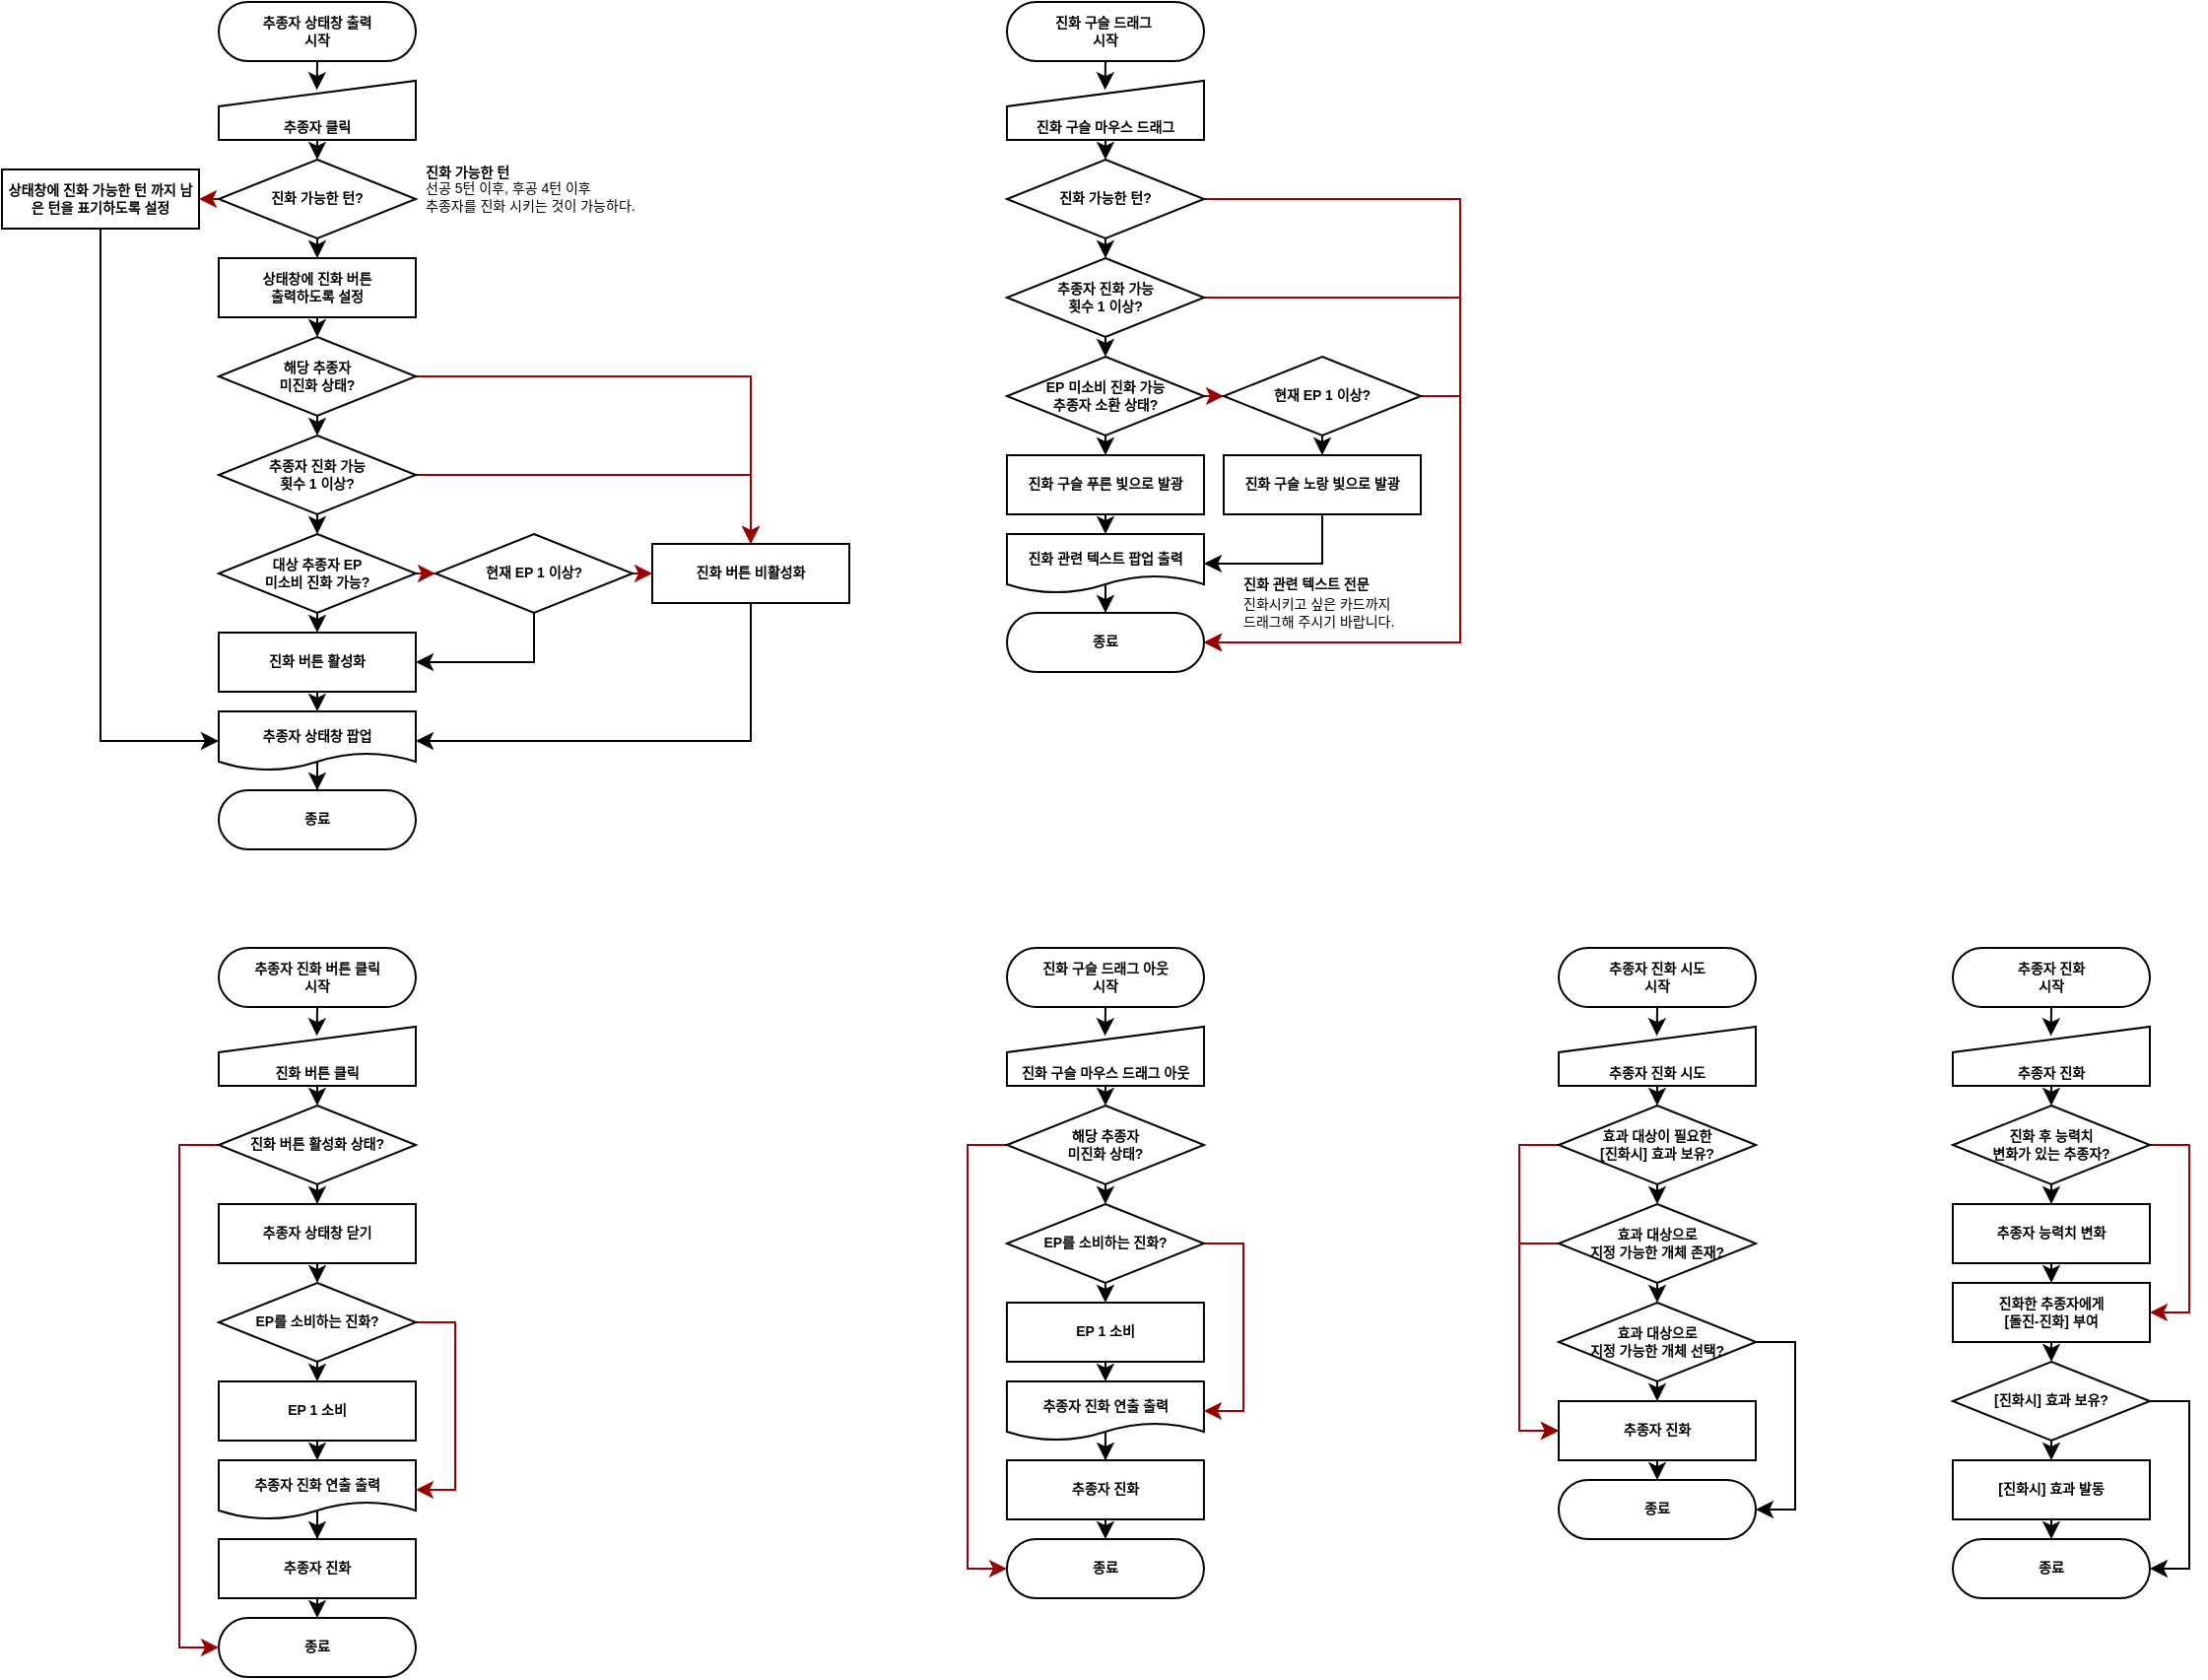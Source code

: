<mxfile version="26.0.14">
  <diagram name="페이지-1" id="6uYW-KI6z_F9Z6ZDivfH">
    <mxGraphModel dx="819" dy="441" grid="1" gridSize="10" guides="1" tooltips="1" connect="1" arrows="1" fold="1" page="1" pageScale="1" pageWidth="827" pageHeight="1169" math="0" shadow="0">
      <root>
        <mxCell id="0" />
        <mxCell id="1" parent="0" />
        <mxCell id="tNnUEEQOet3Gh9QmCJPA-17" style="edgeStyle=orthogonalEdgeStyle;rounded=0;orthogonalLoop=1;jettySize=auto;html=1;exitX=0.5;exitY=1;exitDx=0;exitDy=0;entryX=0.498;entryY=0.154;entryDx=0;entryDy=0;entryPerimeter=0;fontStyle=1" parent="1" source="tNnUEEQOet3Gh9QmCJPA-1" target="tNnUEEQOet3Gh9QmCJPA-2" edge="1">
          <mxGeometry relative="1" as="geometry" />
        </mxCell>
        <mxCell id="tNnUEEQOet3Gh9QmCJPA-1" value="추종자 상태창 출력&lt;div&gt;시작&lt;/div&gt;" style="rounded=1;whiteSpace=wrap;html=1;arcSize=50;fontSize=7;fontStyle=1" parent="1" vertex="1">
          <mxGeometry x="120" y="40" width="100" height="30" as="geometry" />
        </mxCell>
        <mxCell id="tNnUEEQOet3Gh9QmCJPA-16" style="edgeStyle=orthogonalEdgeStyle;rounded=0;orthogonalLoop=1;jettySize=auto;html=1;exitX=0.5;exitY=1;exitDx=0;exitDy=0;entryX=0.5;entryY=0;entryDx=0;entryDy=0;fontStyle=1" parent="1" source="tNnUEEQOet3Gh9QmCJPA-2" target="tNnUEEQOet3Gh9QmCJPA-3" edge="1">
          <mxGeometry relative="1" as="geometry" />
        </mxCell>
        <mxCell id="tNnUEEQOet3Gh9QmCJPA-2" value="&lt;span style=&quot;&quot;&gt;추종자 클릭&lt;/span&gt;" style="shape=manualInput;whiteSpace=wrap;html=1;size=13;verticalAlign=bottom;fontSize=7;fontStyle=1" parent="1" vertex="1">
          <mxGeometry x="120" y="80" width="100" height="30" as="geometry" />
        </mxCell>
        <mxCell id="tNnUEEQOet3Gh9QmCJPA-4" value="&lt;div&gt;&lt;font&gt;진화 가능한 턴&lt;/font&gt;&lt;/div&gt;&lt;font style=&quot;font-weight: normal;&quot;&gt;선공 5턴 이후,&amp;nbsp;&lt;span style=&quot;background-color: transparent;&quot;&gt;후공 4턴 이후&lt;/span&gt;&lt;/font&gt;&lt;div&gt;&lt;span style=&quot;background-color: transparent; color: light-dark(rgb(0, 0, 0), rgb(255, 255, 255)); font-weight: normal;&quot;&gt;추종자를 진화 시키는 것이 가능하다.&lt;/span&gt;&lt;/div&gt;" style="text;html=1;align=left;verticalAlign=middle;resizable=0;points=[];autosize=1;strokeColor=none;fillColor=none;spacing=0;fontStyle=1;fontColor=default;fontSize=7;" parent="1" vertex="1">
          <mxGeometry x="225" y="120" width="130" height="30" as="geometry" />
        </mxCell>
        <mxCell id="tNnUEEQOet3Gh9QmCJPA-15" style="edgeStyle=orthogonalEdgeStyle;rounded=0;orthogonalLoop=1;jettySize=auto;html=1;exitX=0.5;exitY=1;exitDx=0;exitDy=0;entryX=0.5;entryY=0;entryDx=0;entryDy=0;fontStyle=1" parent="1" source="tNnUEEQOet3Gh9QmCJPA-3" target="tNnUEEQOet3Gh9QmCJPA-19" edge="1">
          <mxGeometry relative="1" as="geometry" />
        </mxCell>
        <mxCell id="tNnUEEQOet3Gh9QmCJPA-22" style="edgeStyle=orthogonalEdgeStyle;rounded=0;orthogonalLoop=1;jettySize=auto;html=1;exitX=0;exitY=0.5;exitDx=0;exitDy=0;entryX=1;entryY=0.5;entryDx=0;entryDy=0;strokeColor=#990000;fontStyle=1" parent="1" source="tNnUEEQOet3Gh9QmCJPA-3" target="tNnUEEQOet3Gh9QmCJPA-21" edge="1">
          <mxGeometry relative="1" as="geometry" />
        </mxCell>
        <mxCell id="tNnUEEQOet3Gh9QmCJPA-3" value="&lt;span&gt;&lt;span&gt;진화 가능한 턴?&lt;/span&gt;&lt;/span&gt;" style="rhombus;whiteSpace=wrap;html=1;fontSize=7;fontStyle=1" parent="1" vertex="1">
          <mxGeometry x="120" y="120" width="100" height="40" as="geometry" />
        </mxCell>
        <mxCell id="tNnUEEQOet3Gh9QmCJPA-12" style="edgeStyle=orthogonalEdgeStyle;rounded=0;orthogonalLoop=1;jettySize=auto;html=1;exitX=0.5;exitY=1;exitDx=0;exitDy=0;entryX=0.5;entryY=0;entryDx=0;entryDy=0;fontStyle=1" parent="1" source="tNnUEEQOet3Gh9QmCJPA-5" target="tNnUEEQOet3Gh9QmCJPA-9" edge="1">
          <mxGeometry relative="1" as="geometry" />
        </mxCell>
        <mxCell id="tNnUEEQOet3Gh9QmCJPA-5" value="진화 버튼 활성화" style="rounded=1;whiteSpace=wrap;html=1;arcSize=0;fontSize=7;fontStyle=1" parent="1" vertex="1">
          <mxGeometry x="120" y="360" width="100" height="30" as="geometry" />
        </mxCell>
        <mxCell id="tNnUEEQOet3Gh9QmCJPA-72" style="edgeStyle=orthogonalEdgeStyle;rounded=0;orthogonalLoop=1;jettySize=auto;html=1;exitX=0.5;exitY=1;exitDx=0;exitDy=0;entryX=0.5;entryY=0;entryDx=0;entryDy=0;" parent="1" source="tNnUEEQOet3Gh9QmCJPA-7" target="tNnUEEQOet3Gh9QmCJPA-71" edge="1">
          <mxGeometry relative="1" as="geometry" />
        </mxCell>
        <mxCell id="tNnUEEQOet3Gh9QmCJPA-77" style="edgeStyle=orthogonalEdgeStyle;rounded=0;orthogonalLoop=1;jettySize=auto;html=1;exitX=1;exitY=0.5;exitDx=0;exitDy=0;entryX=0.5;entryY=0;entryDx=0;entryDy=0;strokeColor=#990000;" parent="1" source="tNnUEEQOet3Gh9QmCJPA-7" target="tNnUEEQOet3Gh9QmCJPA-8" edge="1">
          <mxGeometry relative="1" as="geometry" />
        </mxCell>
        <mxCell id="tNnUEEQOet3Gh9QmCJPA-7" value="&lt;span&gt;&lt;span&gt;추종자 진화 가능&lt;/span&gt;&lt;/span&gt;&lt;div&gt;&lt;span&gt;&lt;span&gt;횟수 1 이상?&lt;/span&gt;&lt;/span&gt;&lt;/div&gt;" style="rhombus;whiteSpace=wrap;html=1;fontSize=7;fontStyle=1" parent="1" vertex="1">
          <mxGeometry x="120" y="260" width="100" height="40" as="geometry" />
        </mxCell>
        <mxCell id="tNnUEEQOet3Gh9QmCJPA-79" style="edgeStyle=orthogonalEdgeStyle;rounded=0;orthogonalLoop=1;jettySize=auto;html=1;exitX=0.5;exitY=1;exitDx=0;exitDy=0;entryX=1;entryY=0.5;entryDx=0;entryDy=0;" parent="1" source="tNnUEEQOet3Gh9QmCJPA-8" target="tNnUEEQOet3Gh9QmCJPA-9" edge="1">
          <mxGeometry relative="1" as="geometry" />
        </mxCell>
        <mxCell id="tNnUEEQOet3Gh9QmCJPA-8" value="진화 버튼 비활성화" style="rounded=1;whiteSpace=wrap;html=1;arcSize=0;fontSize=7;fontStyle=1" parent="1" vertex="1">
          <mxGeometry x="340" y="315" width="100" height="30" as="geometry" />
        </mxCell>
        <mxCell id="tNnUEEQOet3Gh9QmCJPA-18" style="edgeStyle=orthogonalEdgeStyle;rounded=0;orthogonalLoop=1;jettySize=auto;html=1;fontStyle=1" parent="1" source="tNnUEEQOet3Gh9QmCJPA-9" target="tNnUEEQOet3Gh9QmCJPA-10" edge="1">
          <mxGeometry relative="1" as="geometry" />
        </mxCell>
        <mxCell id="tNnUEEQOet3Gh9QmCJPA-9" value="&lt;span style=&quot;font-size: 7px;&quot;&gt;&lt;span&gt;추종자 상태창 팝업&lt;/span&gt;&lt;/span&gt;" style="shape=document;whiteSpace=wrap;html=1;boundedLbl=1;fontStyle=1" parent="1" vertex="1">
          <mxGeometry x="120" y="400" width="100" height="30" as="geometry" />
        </mxCell>
        <mxCell id="tNnUEEQOet3Gh9QmCJPA-10" value="종료" style="rounded=1;whiteSpace=wrap;html=1;arcSize=50;fontSize=7;fontStyle=1" parent="1" vertex="1">
          <mxGeometry x="120" y="440" width="100" height="30" as="geometry" />
        </mxCell>
        <mxCell id="tNnUEEQOet3Gh9QmCJPA-114" style="edgeStyle=orthogonalEdgeStyle;rounded=0;orthogonalLoop=1;jettySize=auto;html=1;exitX=0.5;exitY=1;exitDx=0;exitDy=0;entryX=0.5;entryY=0;entryDx=0;entryDy=0;" parent="1" source="tNnUEEQOet3Gh9QmCJPA-19" target="tNnUEEQOet3Gh9QmCJPA-113" edge="1">
          <mxGeometry relative="1" as="geometry" />
        </mxCell>
        <mxCell id="tNnUEEQOet3Gh9QmCJPA-19" value="상태창에 진화 버튼&lt;div&gt;출력하도록 설정&lt;/div&gt;" style="rounded=1;whiteSpace=wrap;html=1;arcSize=0;fontSize=7;fontStyle=1" parent="1" vertex="1">
          <mxGeometry x="120" y="170" width="100" height="30" as="geometry" />
        </mxCell>
        <mxCell id="tNnUEEQOet3Gh9QmCJPA-23" style="edgeStyle=orthogonalEdgeStyle;rounded=0;orthogonalLoop=1;jettySize=auto;html=1;exitX=0.5;exitY=1;exitDx=0;exitDy=0;entryX=0;entryY=0.5;entryDx=0;entryDy=0;fontStyle=1" parent="1" source="tNnUEEQOet3Gh9QmCJPA-21" target="tNnUEEQOet3Gh9QmCJPA-9" edge="1">
          <mxGeometry relative="1" as="geometry" />
        </mxCell>
        <mxCell id="tNnUEEQOet3Gh9QmCJPA-21" value="상태창에 진화 가능한 턴 까지 남은 턴을 표기하도록 설정" style="rounded=1;whiteSpace=wrap;html=1;arcSize=0;fontSize=7;fontStyle=1" parent="1" vertex="1">
          <mxGeometry x="10" y="125" width="100" height="30" as="geometry" />
        </mxCell>
        <mxCell id="tNnUEEQOet3Gh9QmCJPA-33" value="&lt;font style=&quot;font-size: 7px;&quot;&gt;진화 관련 텍스트 전문&lt;/font&gt;&lt;div&gt;&lt;font style=&quot;font-size: 7px; font-weight: normal;&quot;&gt;진화시키고 싶은 카드까지&lt;/font&gt;&lt;/div&gt;&lt;div&gt;&lt;font style=&quot;font-size: 7px; font-weight: normal;&quot;&gt;드래그해 주시기 바랍니다.&lt;/font&gt;&lt;/div&gt;" style="text;html=1;align=left;verticalAlign=middle;resizable=0;points=[];autosize=1;strokeColor=none;fillColor=none;fontStyle=1;fontSize=8;spacing=0;" parent="1" vertex="1">
          <mxGeometry x="640" y="325" width="100" height="40" as="geometry" />
        </mxCell>
        <mxCell id="tNnUEEQOet3Gh9QmCJPA-40" style="edgeStyle=orthogonalEdgeStyle;rounded=0;orthogonalLoop=1;jettySize=auto;html=1;exitX=0.5;exitY=1;exitDx=0;exitDy=0;entryX=0.498;entryY=0.154;entryDx=0;entryDy=0;entryPerimeter=0;fontStyle=1" parent="1" source="tNnUEEQOet3Gh9QmCJPA-41" target="tNnUEEQOet3Gh9QmCJPA-42" edge="1">
          <mxGeometry relative="1" as="geometry" />
        </mxCell>
        <mxCell id="tNnUEEQOet3Gh9QmCJPA-41" value="추종자 진화 버튼 클릭&lt;div&gt;시작&lt;/div&gt;" style="rounded=1;whiteSpace=wrap;html=1;arcSize=50;fontSize=7;fontStyle=1" parent="1" vertex="1">
          <mxGeometry x="120" y="520" width="100" height="30" as="geometry" />
        </mxCell>
        <mxCell id="tNnUEEQOet3Gh9QmCJPA-49" style="edgeStyle=orthogonalEdgeStyle;rounded=0;orthogonalLoop=1;jettySize=auto;html=1;exitX=0.5;exitY=1;exitDx=0;exitDy=0;entryX=0.5;entryY=0;entryDx=0;entryDy=0;" parent="1" source="tNnUEEQOet3Gh9QmCJPA-42" target="tNnUEEQOet3Gh9QmCJPA-43" edge="1">
          <mxGeometry relative="1" as="geometry" />
        </mxCell>
        <mxCell id="tNnUEEQOet3Gh9QmCJPA-42" value="&lt;span style=&quot;&quot;&gt;진화 버튼 클릭&lt;/span&gt;" style="shape=manualInput;whiteSpace=wrap;html=1;size=13;verticalAlign=bottom;fontSize=7;fontStyle=1" parent="1" vertex="1">
          <mxGeometry x="120" y="560" width="100" height="30" as="geometry" />
        </mxCell>
        <mxCell id="tNnUEEQOet3Gh9QmCJPA-50" style="edgeStyle=orthogonalEdgeStyle;rounded=0;orthogonalLoop=1;jettySize=auto;html=1;exitX=0.5;exitY=1;exitDx=0;exitDy=0;" parent="1" source="tNnUEEQOet3Gh9QmCJPA-43" target="tNnUEEQOet3Gh9QmCJPA-44" edge="1">
          <mxGeometry relative="1" as="geometry" />
        </mxCell>
        <mxCell id="tNnUEEQOet3Gh9QmCJPA-58" style="edgeStyle=orthogonalEdgeStyle;rounded=0;orthogonalLoop=1;jettySize=auto;html=1;exitX=0;exitY=0.5;exitDx=0;exitDy=0;entryX=0;entryY=0.5;entryDx=0;entryDy=0;strokeColor=#990000;" parent="1" source="tNnUEEQOet3Gh9QmCJPA-43" target="tNnUEEQOet3Gh9QmCJPA-55" edge="1">
          <mxGeometry relative="1" as="geometry" />
        </mxCell>
        <mxCell id="tNnUEEQOet3Gh9QmCJPA-43" value="진화 버튼 활성화 상태?" style="rhombus;whiteSpace=wrap;html=1;fontSize=7;fontStyle=1" parent="1" vertex="1">
          <mxGeometry x="120" y="600" width="100" height="40" as="geometry" />
        </mxCell>
        <mxCell id="tNnUEEQOet3Gh9QmCJPA-51" style="edgeStyle=orthogonalEdgeStyle;rounded=0;orthogonalLoop=1;jettySize=auto;html=1;exitX=0.5;exitY=1;exitDx=0;exitDy=0;entryX=0.5;entryY=0;entryDx=0;entryDy=0;" parent="1" source="tNnUEEQOet3Gh9QmCJPA-44" target="tNnUEEQOet3Gh9QmCJPA-46" edge="1">
          <mxGeometry relative="1" as="geometry" />
        </mxCell>
        <mxCell id="tNnUEEQOet3Gh9QmCJPA-44" value="추종자 상태창 닫기" style="rounded=1;whiteSpace=wrap;html=1;arcSize=0;fontSize=7;fontStyle=1" parent="1" vertex="1">
          <mxGeometry x="120" y="650" width="100" height="30" as="geometry" />
        </mxCell>
        <mxCell id="tNnUEEQOet3Gh9QmCJPA-53" style="edgeStyle=orthogonalEdgeStyle;rounded=0;orthogonalLoop=1;jettySize=auto;html=1;exitX=0.5;exitY=1;exitDx=0;exitDy=0;entryX=0.5;entryY=0;entryDx=0;entryDy=0;" parent="1" source="tNnUEEQOet3Gh9QmCJPA-45" target="tNnUEEQOet3Gh9QmCJPA-48" edge="1">
          <mxGeometry relative="1" as="geometry" />
        </mxCell>
        <mxCell id="tNnUEEQOet3Gh9QmCJPA-45" value="EP 1 소비" style="rounded=1;whiteSpace=wrap;html=1;arcSize=0;fontSize=7;fontStyle=1" parent="1" vertex="1">
          <mxGeometry x="120" y="740" width="100" height="30" as="geometry" />
        </mxCell>
        <mxCell id="tNnUEEQOet3Gh9QmCJPA-52" style="edgeStyle=orthogonalEdgeStyle;rounded=0;orthogonalLoop=1;jettySize=auto;html=1;exitX=0.5;exitY=1;exitDx=0;exitDy=0;entryX=0.5;entryY=0;entryDx=0;entryDy=0;" parent="1" source="tNnUEEQOet3Gh9QmCJPA-46" target="tNnUEEQOet3Gh9QmCJPA-45" edge="1">
          <mxGeometry relative="1" as="geometry" />
        </mxCell>
        <mxCell id="tNnUEEQOet3Gh9QmCJPA-57" style="edgeStyle=orthogonalEdgeStyle;rounded=0;orthogonalLoop=1;jettySize=auto;html=1;exitX=1;exitY=0.5;exitDx=0;exitDy=0;entryX=1;entryY=0.5;entryDx=0;entryDy=0;fontColor=#990000;strokeColor=#990000;" parent="1" source="tNnUEEQOet3Gh9QmCJPA-46" target="tNnUEEQOet3Gh9QmCJPA-48" edge="1">
          <mxGeometry relative="1" as="geometry" />
        </mxCell>
        <mxCell id="tNnUEEQOet3Gh9QmCJPA-46" value="EP를 소비하는 진화?" style="rhombus;whiteSpace=wrap;html=1;fontSize=7;fontStyle=1" parent="1" vertex="1">
          <mxGeometry x="120" y="690" width="100" height="40" as="geometry" />
        </mxCell>
        <mxCell id="tNnUEEQOet3Gh9QmCJPA-54" style="edgeStyle=orthogonalEdgeStyle;rounded=0;orthogonalLoop=1;jettySize=auto;html=1;" parent="1" source="tNnUEEQOet3Gh9QmCJPA-48" target="tNnUEEQOet3Gh9QmCJPA-47" edge="1">
          <mxGeometry relative="1" as="geometry" />
        </mxCell>
        <mxCell id="tNnUEEQOet3Gh9QmCJPA-48" value="&lt;span style=&quot;font-size: 7px;&quot;&gt;&lt;b&gt;추종자 진화 연출 출력&lt;/b&gt;&lt;/span&gt;" style="shape=document;whiteSpace=wrap;html=1;boundedLbl=1;" parent="1" vertex="1">
          <mxGeometry x="120" y="780" width="100" height="30" as="geometry" />
        </mxCell>
        <mxCell id="tNnUEEQOet3Gh9QmCJPA-56" style="edgeStyle=orthogonalEdgeStyle;rounded=0;orthogonalLoop=1;jettySize=auto;html=1;exitX=0.5;exitY=1;exitDx=0;exitDy=0;entryX=0.5;entryY=0;entryDx=0;entryDy=0;" parent="1" source="tNnUEEQOet3Gh9QmCJPA-47" target="tNnUEEQOet3Gh9QmCJPA-55" edge="1">
          <mxGeometry relative="1" as="geometry" />
        </mxCell>
        <mxCell id="tNnUEEQOet3Gh9QmCJPA-47" value="추종자 진화" style="rounded=1;whiteSpace=wrap;html=1;arcSize=0;fontSize=7;fontStyle=1" parent="1" vertex="1">
          <mxGeometry x="120" y="820" width="100" height="30" as="geometry" />
        </mxCell>
        <mxCell id="tNnUEEQOet3Gh9QmCJPA-55" value="종료" style="rounded=1;whiteSpace=wrap;html=1;arcSize=50;fontSize=7;fontStyle=1" parent="1" vertex="1">
          <mxGeometry x="120" y="860" width="100" height="30" as="geometry" />
        </mxCell>
        <mxCell id="tNnUEEQOet3Gh9QmCJPA-59" style="edgeStyle=orthogonalEdgeStyle;rounded=0;orthogonalLoop=1;jettySize=auto;html=1;exitX=0.5;exitY=1;exitDx=0;exitDy=0;entryX=0.498;entryY=0.154;entryDx=0;entryDy=0;entryPerimeter=0;fontStyle=1" parent="1" source="tNnUEEQOet3Gh9QmCJPA-60" target="tNnUEEQOet3Gh9QmCJPA-61" edge="1">
          <mxGeometry relative="1" as="geometry" />
        </mxCell>
        <mxCell id="tNnUEEQOet3Gh9QmCJPA-60" value="진화 구슬 드래그&amp;nbsp;&lt;div&gt;시작&lt;/div&gt;" style="rounded=1;whiteSpace=wrap;html=1;arcSize=50;fontSize=7;fontStyle=1" parent="1" vertex="1">
          <mxGeometry x="520" y="40" width="100" height="30" as="geometry" />
        </mxCell>
        <mxCell id="tNnUEEQOet3Gh9QmCJPA-66" style="edgeStyle=orthogonalEdgeStyle;rounded=0;orthogonalLoop=1;jettySize=auto;html=1;exitX=0.5;exitY=1;exitDx=0;exitDy=0;entryX=0.5;entryY=0;entryDx=0;entryDy=0;" parent="1" source="tNnUEEQOet3Gh9QmCJPA-61" target="tNnUEEQOet3Gh9QmCJPA-62" edge="1">
          <mxGeometry relative="1" as="geometry" />
        </mxCell>
        <mxCell id="tNnUEEQOet3Gh9QmCJPA-61" value="&lt;span style=&quot;&quot;&gt;진화 구슬&amp;nbsp;&lt;/span&gt;&lt;span style=&quot;background-color: transparent; color: light-dark(rgb(0, 0, 0), rgb(255, 255, 255));&quot;&gt;마우스 드래그&lt;/span&gt;" style="shape=manualInput;whiteSpace=wrap;html=1;size=13;verticalAlign=bottom;fontSize=7;fontStyle=1" parent="1" vertex="1">
          <mxGeometry x="520" y="80" width="100" height="30" as="geometry" />
        </mxCell>
        <mxCell id="tNnUEEQOet3Gh9QmCJPA-67" style="edgeStyle=orthogonalEdgeStyle;rounded=0;orthogonalLoop=1;jettySize=auto;html=1;exitX=0.5;exitY=1;exitDx=0;exitDy=0;entryX=0.5;entryY=0;entryDx=0;entryDy=0;" parent="1" source="tNnUEEQOet3Gh9QmCJPA-62" target="tNnUEEQOet3Gh9QmCJPA-65" edge="1">
          <mxGeometry relative="1" as="geometry" />
        </mxCell>
        <mxCell id="tNnUEEQOet3Gh9QmCJPA-95" style="edgeStyle=orthogonalEdgeStyle;rounded=0;orthogonalLoop=1;jettySize=auto;html=1;exitX=1;exitY=0.5;exitDx=0;exitDy=0;entryX=1;entryY=0.5;entryDx=0;entryDy=0;strokeColor=#990000;" parent="1" source="tNnUEEQOet3Gh9QmCJPA-62" target="tNnUEEQOet3Gh9QmCJPA-91" edge="1">
          <mxGeometry relative="1" as="geometry">
            <Array as="points">
              <mxPoint x="750" y="140" />
              <mxPoint x="750" y="365" />
            </Array>
          </mxGeometry>
        </mxCell>
        <mxCell id="tNnUEEQOet3Gh9QmCJPA-62" value="진화 가능한 턴?" style="rhombus;whiteSpace=wrap;html=1;fontSize=7;fontStyle=1" parent="1" vertex="1">
          <mxGeometry x="520" y="120" width="100" height="40" as="geometry" />
        </mxCell>
        <mxCell id="tNnUEEQOet3Gh9QmCJPA-80" style="edgeStyle=orthogonalEdgeStyle;rounded=0;orthogonalLoop=1;jettySize=auto;html=1;exitX=1;exitY=0.5;exitDx=0;exitDy=0;entryX=0;entryY=0.5;entryDx=0;entryDy=0;strokeColor=#990000;" parent="1" source="tNnUEEQOet3Gh9QmCJPA-64" target="tNnUEEQOet3Gh9QmCJPA-69" edge="1">
          <mxGeometry relative="1" as="geometry" />
        </mxCell>
        <mxCell id="tNnUEEQOet3Gh9QmCJPA-89" style="edgeStyle=orthogonalEdgeStyle;rounded=0;orthogonalLoop=1;jettySize=auto;html=1;exitX=0.5;exitY=1;exitDx=0;exitDy=0;entryX=0.5;entryY=0;entryDx=0;entryDy=0;" parent="1" source="tNnUEEQOet3Gh9QmCJPA-64" target="tNnUEEQOet3Gh9QmCJPA-84" edge="1">
          <mxGeometry relative="1" as="geometry" />
        </mxCell>
        <mxCell id="tNnUEEQOet3Gh9QmCJPA-64" value="EP&amp;nbsp;&lt;span style=&quot;background-color: transparent; color: light-dark(rgb(0, 0, 0), rgb(255, 255, 255));&quot;&gt;미소비 진화 가능&lt;/span&gt;&lt;div&gt;&lt;span style=&quot;background-color: transparent; color: light-dark(rgb(0, 0, 0), rgb(255, 255, 255));&quot;&gt;추종자 소환 상태?&lt;/span&gt;&lt;/div&gt;" style="rhombus;whiteSpace=wrap;html=1;fontSize=7;fontStyle=1" parent="1" vertex="1">
          <mxGeometry x="520" y="220" width="100" height="40" as="geometry" />
        </mxCell>
        <mxCell id="tNnUEEQOet3Gh9QmCJPA-68" style="edgeStyle=orthogonalEdgeStyle;rounded=0;orthogonalLoop=1;jettySize=auto;html=1;exitX=0.5;exitY=1;exitDx=0;exitDy=0;entryX=0.5;entryY=0;entryDx=0;entryDy=0;" parent="1" source="tNnUEEQOet3Gh9QmCJPA-65" target="tNnUEEQOet3Gh9QmCJPA-64" edge="1">
          <mxGeometry relative="1" as="geometry" />
        </mxCell>
        <mxCell id="tNnUEEQOet3Gh9QmCJPA-93" style="edgeStyle=orthogonalEdgeStyle;rounded=0;orthogonalLoop=1;jettySize=auto;html=1;exitX=1;exitY=0.5;exitDx=0;exitDy=0;entryX=1;entryY=0.5;entryDx=0;entryDy=0;strokeColor=#990000;" parent="1" source="tNnUEEQOet3Gh9QmCJPA-65" target="tNnUEEQOet3Gh9QmCJPA-91" edge="1">
          <mxGeometry relative="1" as="geometry">
            <Array as="points">
              <mxPoint x="750" y="190" />
              <mxPoint x="750" y="365" />
            </Array>
          </mxGeometry>
        </mxCell>
        <mxCell id="tNnUEEQOet3Gh9QmCJPA-65" value="&lt;span&gt;&lt;span&gt;추종자 진화 가능&lt;/span&gt;&lt;/span&gt;&lt;div&gt;&lt;span&gt;&lt;span&gt;횟수 1 이상?&lt;/span&gt;&lt;/span&gt;&lt;/div&gt;" style="rhombus;whiteSpace=wrap;html=1;fontSize=7;fontStyle=1" parent="1" vertex="1">
          <mxGeometry x="520" y="170" width="100" height="40" as="geometry" />
        </mxCell>
        <mxCell id="tNnUEEQOet3Gh9QmCJPA-88" style="edgeStyle=orthogonalEdgeStyle;rounded=0;orthogonalLoop=1;jettySize=auto;html=1;exitX=0.5;exitY=1;exitDx=0;exitDy=0;entryX=0.5;entryY=0;entryDx=0;entryDy=0;" parent="1" source="tNnUEEQOet3Gh9QmCJPA-69" target="tNnUEEQOet3Gh9QmCJPA-85" edge="1">
          <mxGeometry relative="1" as="geometry" />
        </mxCell>
        <mxCell id="tNnUEEQOet3Gh9QmCJPA-94" style="edgeStyle=orthogonalEdgeStyle;rounded=0;orthogonalLoop=1;jettySize=auto;html=1;exitX=1;exitY=0.5;exitDx=0;exitDy=0;entryX=1;entryY=0.5;entryDx=0;entryDy=0;strokeColor=#990000;" parent="1" source="tNnUEEQOet3Gh9QmCJPA-69" target="tNnUEEQOet3Gh9QmCJPA-91" edge="1">
          <mxGeometry relative="1" as="geometry" />
        </mxCell>
        <mxCell id="tNnUEEQOet3Gh9QmCJPA-69" value="현재 EP 1 이상?" style="rhombus;whiteSpace=wrap;html=1;fontSize=7;fontStyle=1" parent="1" vertex="1">
          <mxGeometry x="630" y="220" width="100" height="40" as="geometry" />
        </mxCell>
        <mxCell id="tNnUEEQOet3Gh9QmCJPA-76" style="edgeStyle=orthogonalEdgeStyle;rounded=0;orthogonalLoop=1;jettySize=auto;html=1;exitX=0.5;exitY=1;exitDx=0;exitDy=0;entryX=1;entryY=0.5;entryDx=0;entryDy=0;" parent="1" source="tNnUEEQOet3Gh9QmCJPA-70" target="tNnUEEQOet3Gh9QmCJPA-5" edge="1">
          <mxGeometry relative="1" as="geometry" />
        </mxCell>
        <mxCell id="tNnUEEQOet3Gh9QmCJPA-78" style="edgeStyle=orthogonalEdgeStyle;rounded=0;orthogonalLoop=1;jettySize=auto;html=1;exitX=1;exitY=0.5;exitDx=0;exitDy=0;entryX=0;entryY=0.5;entryDx=0;entryDy=0;strokeColor=#990000;" parent="1" source="tNnUEEQOet3Gh9QmCJPA-70" target="tNnUEEQOet3Gh9QmCJPA-8" edge="1">
          <mxGeometry relative="1" as="geometry" />
        </mxCell>
        <mxCell id="tNnUEEQOet3Gh9QmCJPA-70" value="현재 EP 1 이상?" style="rhombus;whiteSpace=wrap;html=1;fontSize=7;fontStyle=1" parent="1" vertex="1">
          <mxGeometry x="230" y="310" width="100" height="40" as="geometry" />
        </mxCell>
        <mxCell id="tNnUEEQOet3Gh9QmCJPA-74" style="edgeStyle=orthogonalEdgeStyle;rounded=0;orthogonalLoop=1;jettySize=auto;html=1;exitX=1;exitY=0.5;exitDx=0;exitDy=0;entryX=0;entryY=0.5;entryDx=0;entryDy=0;strokeColor=#990000;" parent="1" source="tNnUEEQOet3Gh9QmCJPA-71" target="tNnUEEQOet3Gh9QmCJPA-70" edge="1">
          <mxGeometry relative="1" as="geometry" />
        </mxCell>
        <mxCell id="tNnUEEQOet3Gh9QmCJPA-75" style="edgeStyle=orthogonalEdgeStyle;rounded=0;orthogonalLoop=1;jettySize=auto;html=1;exitX=0.5;exitY=1;exitDx=0;exitDy=0;entryX=0.5;entryY=0;entryDx=0;entryDy=0;" parent="1" source="tNnUEEQOet3Gh9QmCJPA-71" target="tNnUEEQOet3Gh9QmCJPA-5" edge="1">
          <mxGeometry relative="1" as="geometry" />
        </mxCell>
        <mxCell id="tNnUEEQOet3Gh9QmCJPA-71" value="대상 추종자 EP&lt;div&gt;미소비 진화 가능?&lt;/div&gt;" style="rhombus;whiteSpace=wrap;html=1;fontSize=7;fontStyle=1" parent="1" vertex="1">
          <mxGeometry x="120" y="310" width="100" height="40" as="geometry" />
        </mxCell>
        <mxCell id="tNnUEEQOet3Gh9QmCJPA-92" style="edgeStyle=orthogonalEdgeStyle;rounded=0;orthogonalLoop=1;jettySize=auto;html=1;" parent="1" source="tNnUEEQOet3Gh9QmCJPA-81" target="tNnUEEQOet3Gh9QmCJPA-91" edge="1">
          <mxGeometry relative="1" as="geometry" />
        </mxCell>
        <mxCell id="tNnUEEQOet3Gh9QmCJPA-81" value="&lt;span style=&quot;font-size: 7px;&quot;&gt;&lt;span&gt;진화 관련 텍스트 팝업 출력&lt;/span&gt;&lt;/span&gt;" style="shape=document;whiteSpace=wrap;html=1;boundedLbl=1;fontStyle=1" parent="1" vertex="1">
          <mxGeometry x="520" y="310" width="100" height="30" as="geometry" />
        </mxCell>
        <mxCell id="tNnUEEQOet3Gh9QmCJPA-87" style="edgeStyle=orthogonalEdgeStyle;rounded=0;orthogonalLoop=1;jettySize=auto;html=1;exitX=0.5;exitY=1;exitDx=0;exitDy=0;entryX=0.5;entryY=0;entryDx=0;entryDy=0;" parent="1" source="tNnUEEQOet3Gh9QmCJPA-84" target="tNnUEEQOet3Gh9QmCJPA-81" edge="1">
          <mxGeometry relative="1" as="geometry" />
        </mxCell>
        <mxCell id="tNnUEEQOet3Gh9QmCJPA-84" value="진화 구슬 푸른 빛으로 발광" style="rounded=1;whiteSpace=wrap;html=1;arcSize=0;fontSize=7;fontStyle=1" parent="1" vertex="1">
          <mxGeometry x="520" y="270" width="100" height="30" as="geometry" />
        </mxCell>
        <mxCell id="tNnUEEQOet3Gh9QmCJPA-86" style="edgeStyle=orthogonalEdgeStyle;rounded=0;orthogonalLoop=1;jettySize=auto;html=1;exitX=0.5;exitY=1;exitDx=0;exitDy=0;entryX=1;entryY=0.5;entryDx=0;entryDy=0;" parent="1" source="tNnUEEQOet3Gh9QmCJPA-85" target="tNnUEEQOet3Gh9QmCJPA-81" edge="1">
          <mxGeometry relative="1" as="geometry" />
        </mxCell>
        <mxCell id="tNnUEEQOet3Gh9QmCJPA-85" value="진화 구슬 노랑 빛으로 발광" style="rounded=1;whiteSpace=wrap;html=1;arcSize=0;fontSize=7;fontStyle=1" parent="1" vertex="1">
          <mxGeometry x="630" y="270" width="100" height="30" as="geometry" />
        </mxCell>
        <mxCell id="tNnUEEQOet3Gh9QmCJPA-91" value="종료" style="rounded=1;whiteSpace=wrap;html=1;arcSize=50;fontSize=7;fontStyle=1" parent="1" vertex="1">
          <mxGeometry x="520" y="350" width="100" height="30" as="geometry" />
        </mxCell>
        <mxCell id="tNnUEEQOet3Gh9QmCJPA-96" style="edgeStyle=orthogonalEdgeStyle;rounded=0;orthogonalLoop=1;jettySize=auto;html=1;exitX=0.5;exitY=1;exitDx=0;exitDy=0;entryX=0.498;entryY=0.154;entryDx=0;entryDy=0;entryPerimeter=0;fontStyle=1" parent="1" source="tNnUEEQOet3Gh9QmCJPA-97" target="tNnUEEQOet3Gh9QmCJPA-98" edge="1">
          <mxGeometry relative="1" as="geometry" />
        </mxCell>
        <mxCell id="tNnUEEQOet3Gh9QmCJPA-97" value="진화 구슬 드래그 아웃&lt;div&gt;시작&lt;/div&gt;" style="rounded=1;whiteSpace=wrap;html=1;arcSize=50;fontSize=7;fontStyle=1" parent="1" vertex="1">
          <mxGeometry x="520" y="520" width="100" height="30" as="geometry" />
        </mxCell>
        <mxCell id="tNnUEEQOet3Gh9QmCJPA-110" style="edgeStyle=orthogonalEdgeStyle;rounded=0;orthogonalLoop=1;jettySize=auto;html=1;exitX=0.5;exitY=1;exitDx=0;exitDy=0;entryX=0.5;entryY=0;entryDx=0;entryDy=0;" parent="1" source="tNnUEEQOet3Gh9QmCJPA-98" target="tNnUEEQOet3Gh9QmCJPA-99" edge="1">
          <mxGeometry relative="1" as="geometry" />
        </mxCell>
        <mxCell id="tNnUEEQOet3Gh9QmCJPA-98" value="&lt;span style=&quot;&quot;&gt;진화 구슬&amp;nbsp;&lt;/span&gt;&lt;span style=&quot;background-color: transparent; color: light-dark(rgb(0, 0, 0), rgb(255, 255, 255));&quot;&gt;마우스 드래그 아웃&lt;/span&gt;" style="shape=manualInput;whiteSpace=wrap;html=1;size=13;verticalAlign=bottom;fontSize=7;fontStyle=1" parent="1" vertex="1">
          <mxGeometry x="520" y="560" width="100" height="30" as="geometry" />
        </mxCell>
        <mxCell id="tNnUEEQOet3Gh9QmCJPA-111" style="edgeStyle=orthogonalEdgeStyle;rounded=0;orthogonalLoop=1;jettySize=auto;html=1;exitX=0.5;exitY=1;exitDx=0;exitDy=0;entryX=0.5;entryY=0;entryDx=0;entryDy=0;" parent="1" source="tNnUEEQOet3Gh9QmCJPA-99" target="tNnUEEQOet3Gh9QmCJPA-104" edge="1">
          <mxGeometry relative="1" as="geometry" />
        </mxCell>
        <mxCell id="tNnUEEQOet3Gh9QmCJPA-112" style="edgeStyle=orthogonalEdgeStyle;rounded=0;orthogonalLoop=1;jettySize=auto;html=1;exitX=0;exitY=0.5;exitDx=0;exitDy=0;entryX=0;entryY=0.5;entryDx=0;entryDy=0;strokeColor=#990000;" parent="1" source="tNnUEEQOet3Gh9QmCJPA-99" target="tNnUEEQOet3Gh9QmCJPA-109" edge="1">
          <mxGeometry relative="1" as="geometry" />
        </mxCell>
        <mxCell id="tNnUEEQOet3Gh9QmCJPA-99" value="해당 추종자&lt;div&gt;미진화 상태?&lt;/div&gt;" style="rhombus;whiteSpace=wrap;html=1;fontSize=7;fontStyle=1" parent="1" vertex="1">
          <mxGeometry x="520" y="600" width="100" height="40" as="geometry" />
        </mxCell>
        <mxCell id="tNnUEEQOet3Gh9QmCJPA-100" style="edgeStyle=orthogonalEdgeStyle;rounded=0;orthogonalLoop=1;jettySize=auto;html=1;exitX=0.5;exitY=1;exitDx=0;exitDy=0;entryX=0.5;entryY=0;entryDx=0;entryDy=0;" parent="1" source="tNnUEEQOet3Gh9QmCJPA-101" target="tNnUEEQOet3Gh9QmCJPA-106" edge="1">
          <mxGeometry relative="1" as="geometry" />
        </mxCell>
        <mxCell id="tNnUEEQOet3Gh9QmCJPA-101" value="EP 1 소비" style="rounded=1;whiteSpace=wrap;html=1;arcSize=0;fontSize=7;fontStyle=1" parent="1" vertex="1">
          <mxGeometry x="519.97" y="700" width="100" height="30" as="geometry" />
        </mxCell>
        <mxCell id="tNnUEEQOet3Gh9QmCJPA-102" style="edgeStyle=orthogonalEdgeStyle;rounded=0;orthogonalLoop=1;jettySize=auto;html=1;exitX=0.5;exitY=1;exitDx=0;exitDy=0;entryX=0.5;entryY=0;entryDx=0;entryDy=0;" parent="1" source="tNnUEEQOet3Gh9QmCJPA-104" target="tNnUEEQOet3Gh9QmCJPA-101" edge="1">
          <mxGeometry relative="1" as="geometry" />
        </mxCell>
        <mxCell id="tNnUEEQOet3Gh9QmCJPA-103" style="edgeStyle=orthogonalEdgeStyle;rounded=0;orthogonalLoop=1;jettySize=auto;html=1;exitX=1;exitY=0.5;exitDx=0;exitDy=0;entryX=1;entryY=0.5;entryDx=0;entryDy=0;fontColor=#990000;strokeColor=#990000;" parent="1" source="tNnUEEQOet3Gh9QmCJPA-104" target="tNnUEEQOet3Gh9QmCJPA-106" edge="1">
          <mxGeometry relative="1" as="geometry" />
        </mxCell>
        <mxCell id="tNnUEEQOet3Gh9QmCJPA-104" value="EP를 소비하는 진화?" style="rhombus;whiteSpace=wrap;html=1;fontSize=7;fontStyle=1" parent="1" vertex="1">
          <mxGeometry x="519.97" y="650" width="100" height="40" as="geometry" />
        </mxCell>
        <mxCell id="tNnUEEQOet3Gh9QmCJPA-105" style="edgeStyle=orthogonalEdgeStyle;rounded=0;orthogonalLoop=1;jettySize=auto;html=1;" parent="1" source="tNnUEEQOet3Gh9QmCJPA-106" target="tNnUEEQOet3Gh9QmCJPA-108" edge="1">
          <mxGeometry relative="1" as="geometry" />
        </mxCell>
        <mxCell id="tNnUEEQOet3Gh9QmCJPA-106" value="&lt;span style=&quot;font-size: 7px;&quot;&gt;&lt;b&gt;추종자 진화 연출 출력&lt;/b&gt;&lt;/span&gt;" style="shape=document;whiteSpace=wrap;html=1;boundedLbl=1;" parent="1" vertex="1">
          <mxGeometry x="519.97" y="740" width="100" height="30" as="geometry" />
        </mxCell>
        <mxCell id="tNnUEEQOet3Gh9QmCJPA-107" style="edgeStyle=orthogonalEdgeStyle;rounded=0;orthogonalLoop=1;jettySize=auto;html=1;exitX=0.5;exitY=1;exitDx=0;exitDy=0;entryX=0.5;entryY=0;entryDx=0;entryDy=0;" parent="1" source="tNnUEEQOet3Gh9QmCJPA-108" target="tNnUEEQOet3Gh9QmCJPA-109" edge="1">
          <mxGeometry relative="1" as="geometry" />
        </mxCell>
        <mxCell id="tNnUEEQOet3Gh9QmCJPA-108" value="추종자 진화" style="rounded=1;whiteSpace=wrap;html=1;arcSize=0;fontSize=7;fontStyle=1" parent="1" vertex="1">
          <mxGeometry x="519.97" y="780" width="100" height="30" as="geometry" />
        </mxCell>
        <mxCell id="tNnUEEQOet3Gh9QmCJPA-109" value="종료" style="rounded=1;whiteSpace=wrap;html=1;arcSize=50;fontSize=7;fontStyle=1" parent="1" vertex="1">
          <mxGeometry x="519.97" y="820" width="100" height="30" as="geometry" />
        </mxCell>
        <mxCell id="tNnUEEQOet3Gh9QmCJPA-115" style="edgeStyle=orthogonalEdgeStyle;rounded=0;orthogonalLoop=1;jettySize=auto;html=1;exitX=0.5;exitY=1;exitDx=0;exitDy=0;entryX=0.5;entryY=0;entryDx=0;entryDy=0;" parent="1" source="tNnUEEQOet3Gh9QmCJPA-113" target="tNnUEEQOet3Gh9QmCJPA-7" edge="1">
          <mxGeometry relative="1" as="geometry" />
        </mxCell>
        <mxCell id="tNnUEEQOet3Gh9QmCJPA-116" style="edgeStyle=orthogonalEdgeStyle;rounded=0;orthogonalLoop=1;jettySize=auto;html=1;exitX=1;exitY=0.5;exitDx=0;exitDy=0;entryX=0.5;entryY=0;entryDx=0;entryDy=0;strokeColor=#990000;" parent="1" source="tNnUEEQOet3Gh9QmCJPA-113" target="tNnUEEQOet3Gh9QmCJPA-8" edge="1">
          <mxGeometry relative="1" as="geometry" />
        </mxCell>
        <mxCell id="tNnUEEQOet3Gh9QmCJPA-113" value="해당 추종자&lt;div&gt;미진화 상태?&lt;/div&gt;" style="rhombus;whiteSpace=wrap;html=1;fontSize=7;fontStyle=1" parent="1" vertex="1">
          <mxGeometry x="120" y="210" width="100" height="40" as="geometry" />
        </mxCell>
        <mxCell id="QkSKvqy6tikcZTUAUlv6-1" style="edgeStyle=orthogonalEdgeStyle;rounded=0;orthogonalLoop=1;jettySize=auto;html=1;exitX=0.5;exitY=1;exitDx=0;exitDy=0;entryX=0.498;entryY=0.154;entryDx=0;entryDy=0;entryPerimeter=0;fontStyle=1" edge="1" source="QkSKvqy6tikcZTUAUlv6-2" target="QkSKvqy6tikcZTUAUlv6-3" parent="1">
          <mxGeometry relative="1" as="geometry" />
        </mxCell>
        <mxCell id="QkSKvqy6tikcZTUAUlv6-2" value="추종자 진화 시도&lt;div&gt;시작&lt;/div&gt;" style="rounded=1;whiteSpace=wrap;html=1;arcSize=50;fontSize=7;fontStyle=1" vertex="1" parent="1">
          <mxGeometry x="800" y="520" width="100" height="30" as="geometry" />
        </mxCell>
        <mxCell id="QkSKvqy6tikcZTUAUlv6-9" style="edgeStyle=orthogonalEdgeStyle;rounded=0;orthogonalLoop=1;jettySize=auto;html=1;exitX=0.5;exitY=1;exitDx=0;exitDy=0;entryX=0.5;entryY=0;entryDx=0;entryDy=0;" edge="1" parent="1" source="QkSKvqy6tikcZTUAUlv6-3" target="QkSKvqy6tikcZTUAUlv6-4">
          <mxGeometry relative="1" as="geometry" />
        </mxCell>
        <mxCell id="QkSKvqy6tikcZTUAUlv6-3" value="추종자 진화 시도" style="shape=manualInput;whiteSpace=wrap;html=1;size=13;verticalAlign=bottom;fontSize=7;fontStyle=1" vertex="1" parent="1">
          <mxGeometry x="800" y="560" width="100" height="30" as="geometry" />
        </mxCell>
        <mxCell id="QkSKvqy6tikcZTUAUlv6-10" style="edgeStyle=orthogonalEdgeStyle;rounded=0;orthogonalLoop=1;jettySize=auto;html=1;exitX=0.5;exitY=1;exitDx=0;exitDy=0;entryX=0.5;entryY=0;entryDx=0;entryDy=0;" edge="1" parent="1" source="QkSKvqy6tikcZTUAUlv6-4" target="QkSKvqy6tikcZTUAUlv6-5">
          <mxGeometry relative="1" as="geometry" />
        </mxCell>
        <mxCell id="QkSKvqy6tikcZTUAUlv6-13" style="edgeStyle=orthogonalEdgeStyle;rounded=0;orthogonalLoop=1;jettySize=auto;html=1;exitX=0;exitY=0.5;exitDx=0;exitDy=0;entryX=0;entryY=0.5;entryDx=0;entryDy=0;strokeColor=#990000;" edge="1" parent="1" source="QkSKvqy6tikcZTUAUlv6-4" target="QkSKvqy6tikcZTUAUlv6-7">
          <mxGeometry relative="1" as="geometry" />
        </mxCell>
        <mxCell id="QkSKvqy6tikcZTUAUlv6-4" value="효과 대상이 필요한&lt;div&gt;[진화시] 효과 보유?&lt;/div&gt;" style="rhombus;whiteSpace=wrap;html=1;fontSize=7;fontStyle=1" vertex="1" parent="1">
          <mxGeometry x="800" y="600" width="100" height="40" as="geometry" />
        </mxCell>
        <mxCell id="QkSKvqy6tikcZTUAUlv6-11" style="edgeStyle=orthogonalEdgeStyle;rounded=0;orthogonalLoop=1;jettySize=auto;html=1;exitX=0.5;exitY=1;exitDx=0;exitDy=0;entryX=0.5;entryY=0;entryDx=0;entryDy=0;" edge="1" parent="1" source="QkSKvqy6tikcZTUAUlv6-5" target="QkSKvqy6tikcZTUAUlv6-6">
          <mxGeometry relative="1" as="geometry" />
        </mxCell>
        <mxCell id="QkSKvqy6tikcZTUAUlv6-14" style="edgeStyle=orthogonalEdgeStyle;rounded=0;orthogonalLoop=1;jettySize=auto;html=1;exitX=0;exitY=0.5;exitDx=0;exitDy=0;entryX=0;entryY=0.5;entryDx=0;entryDy=0;strokeColor=#990000;" edge="1" parent="1" source="QkSKvqy6tikcZTUAUlv6-5" target="QkSKvqy6tikcZTUAUlv6-7">
          <mxGeometry relative="1" as="geometry" />
        </mxCell>
        <mxCell id="QkSKvqy6tikcZTUAUlv6-5" value="효과 대상으로&lt;div&gt;지정 가능한 개체 존재?&lt;/div&gt;" style="rhombus;whiteSpace=wrap;html=1;fontSize=7;fontStyle=1" vertex="1" parent="1">
          <mxGeometry x="800" y="650" width="100" height="40" as="geometry" />
        </mxCell>
        <mxCell id="QkSKvqy6tikcZTUAUlv6-12" style="edgeStyle=orthogonalEdgeStyle;rounded=0;orthogonalLoop=1;jettySize=auto;html=1;exitX=0.5;exitY=1;exitDx=0;exitDy=0;entryX=0.5;entryY=0;entryDx=0;entryDy=0;" edge="1" parent="1" source="QkSKvqy6tikcZTUAUlv6-6" target="QkSKvqy6tikcZTUAUlv6-7">
          <mxGeometry relative="1" as="geometry" />
        </mxCell>
        <mxCell id="QkSKvqy6tikcZTUAUlv6-16" style="edgeStyle=orthogonalEdgeStyle;rounded=0;orthogonalLoop=1;jettySize=auto;html=1;exitX=1;exitY=0.5;exitDx=0;exitDy=0;entryX=1;entryY=0.5;entryDx=0;entryDy=0;" edge="1" parent="1" source="QkSKvqy6tikcZTUAUlv6-6" target="QkSKvqy6tikcZTUAUlv6-8">
          <mxGeometry relative="1" as="geometry" />
        </mxCell>
        <mxCell id="QkSKvqy6tikcZTUAUlv6-6" value="효과 대상으로&lt;div&gt;지정 가능한 개체 선택?&lt;/div&gt;" style="rhombus;whiteSpace=wrap;html=1;fontSize=7;fontStyle=1" vertex="1" parent="1">
          <mxGeometry x="800" y="700" width="100" height="40" as="geometry" />
        </mxCell>
        <mxCell id="QkSKvqy6tikcZTUAUlv6-15" style="edgeStyle=orthogonalEdgeStyle;rounded=0;orthogonalLoop=1;jettySize=auto;html=1;exitX=0.5;exitY=1;exitDx=0;exitDy=0;entryX=0.5;entryY=0;entryDx=0;entryDy=0;" edge="1" parent="1" source="QkSKvqy6tikcZTUAUlv6-7" target="QkSKvqy6tikcZTUAUlv6-8">
          <mxGeometry relative="1" as="geometry" />
        </mxCell>
        <mxCell id="QkSKvqy6tikcZTUAUlv6-7" value="추종자 진화" style="rounded=1;whiteSpace=wrap;html=1;arcSize=0;fontSize=7;fontStyle=1" vertex="1" parent="1">
          <mxGeometry x="800" y="750" width="100" height="30" as="geometry" />
        </mxCell>
        <mxCell id="QkSKvqy6tikcZTUAUlv6-8" value="종료" style="rounded=1;whiteSpace=wrap;html=1;arcSize=50;fontSize=7;fontStyle=1" vertex="1" parent="1">
          <mxGeometry x="800" y="790" width="100" height="30" as="geometry" />
        </mxCell>
        <mxCell id="QkSKvqy6tikcZTUAUlv6-19" style="edgeStyle=orthogonalEdgeStyle;rounded=0;orthogonalLoop=1;jettySize=auto;html=1;exitX=0.5;exitY=1;exitDx=0;exitDy=0;entryX=0.498;entryY=0.154;entryDx=0;entryDy=0;entryPerimeter=0;fontStyle=1" edge="1" source="QkSKvqy6tikcZTUAUlv6-20" target="QkSKvqy6tikcZTUAUlv6-21" parent="1">
          <mxGeometry relative="1" as="geometry" />
        </mxCell>
        <mxCell id="QkSKvqy6tikcZTUAUlv6-20" value="추종자 진화&lt;div&gt;시작&lt;/div&gt;" style="rounded=1;whiteSpace=wrap;html=1;arcSize=50;fontSize=7;fontStyle=1" vertex="1" parent="1">
          <mxGeometry x="1000" y="520" width="100" height="30" as="geometry" />
        </mxCell>
        <mxCell id="QkSKvqy6tikcZTUAUlv6-36" style="edgeStyle=orthogonalEdgeStyle;rounded=0;orthogonalLoop=1;jettySize=auto;html=1;exitX=0.5;exitY=1;exitDx=0;exitDy=0;entryX=0.5;entryY=0;entryDx=0;entryDy=0;" edge="1" parent="1" source="QkSKvqy6tikcZTUAUlv6-21" target="QkSKvqy6tikcZTUAUlv6-23">
          <mxGeometry relative="1" as="geometry" />
        </mxCell>
        <mxCell id="QkSKvqy6tikcZTUAUlv6-21" value="추종자 진화" style="shape=manualInput;whiteSpace=wrap;html=1;size=13;verticalAlign=bottom;fontSize=7;fontStyle=1" vertex="1" parent="1">
          <mxGeometry x="1000" y="560" width="100" height="30" as="geometry" />
        </mxCell>
        <mxCell id="QkSKvqy6tikcZTUAUlv6-35" style="edgeStyle=orthogonalEdgeStyle;rounded=0;orthogonalLoop=1;jettySize=auto;html=1;exitX=0.5;exitY=1;exitDx=0;exitDy=0;entryX=0.5;entryY=0;entryDx=0;entryDy=0;" edge="1" parent="1" source="QkSKvqy6tikcZTUAUlv6-22" target="QkSKvqy6tikcZTUAUlv6-24">
          <mxGeometry relative="1" as="geometry" />
        </mxCell>
        <mxCell id="QkSKvqy6tikcZTUAUlv6-22" value="추종자 능력치 변화" style="rounded=1;whiteSpace=wrap;html=1;arcSize=0;fontSize=7;fontStyle=1" vertex="1" parent="1">
          <mxGeometry x="1000" y="650" width="100" height="30" as="geometry" />
        </mxCell>
        <mxCell id="QkSKvqy6tikcZTUAUlv6-47" style="edgeStyle=orthogonalEdgeStyle;rounded=0;orthogonalLoop=1;jettySize=auto;html=1;exitX=1;exitY=0.5;exitDx=0;exitDy=0;entryX=1;entryY=0.5;entryDx=0;entryDy=0;strokeColor=#990000;" edge="1" parent="1" source="QkSKvqy6tikcZTUAUlv6-23" target="QkSKvqy6tikcZTUAUlv6-24">
          <mxGeometry relative="1" as="geometry" />
        </mxCell>
        <mxCell id="QkSKvqy6tikcZTUAUlv6-23" value="진화 후 능력치&lt;div&gt;변화가&amp;nbsp;&lt;span style=&quot;background-color: transparent; color: light-dark(rgb(0, 0, 0), rgb(255, 255, 255));&quot;&gt;있는&amp;nbsp;&lt;/span&gt;&lt;span style=&quot;background-color: transparent; color: light-dark(rgb(0, 0, 0), rgb(255, 255, 255));&quot;&gt;추종자?&lt;/span&gt;&lt;/div&gt;" style="rhombus;whiteSpace=wrap;html=1;fontSize=7;fontStyle=1" vertex="1" parent="1">
          <mxGeometry x="1000" y="600" width="100" height="40" as="geometry" />
        </mxCell>
        <mxCell id="QkSKvqy6tikcZTUAUlv6-34" style="edgeStyle=orthogonalEdgeStyle;rounded=0;orthogonalLoop=1;jettySize=auto;html=1;exitX=0.5;exitY=1;exitDx=0;exitDy=0;entryX=0.5;entryY=0;entryDx=0;entryDy=0;" edge="1" parent="1" source="QkSKvqy6tikcZTUAUlv6-24" target="QkSKvqy6tikcZTUAUlv6-26">
          <mxGeometry relative="1" as="geometry" />
        </mxCell>
        <mxCell id="QkSKvqy6tikcZTUAUlv6-24" value="진화한 추종자에게&lt;div&gt;[돌진-진화] 부여&lt;/div&gt;" style="rounded=1;whiteSpace=wrap;html=1;arcSize=0;fontSize=7;fontStyle=1" vertex="1" parent="1">
          <mxGeometry x="1000" y="690" width="100" height="30" as="geometry" />
        </mxCell>
        <mxCell id="QkSKvqy6tikcZTUAUlv6-33" style="edgeStyle=orthogonalEdgeStyle;rounded=0;orthogonalLoop=1;jettySize=auto;html=1;exitX=0.5;exitY=1;exitDx=0;exitDy=0;entryX=0.5;entryY=0;entryDx=0;entryDy=0;" edge="1" parent="1" source="QkSKvqy6tikcZTUAUlv6-26" target="QkSKvqy6tikcZTUAUlv6-27">
          <mxGeometry relative="1" as="geometry">
            <mxPoint x="1050" y="780" as="targetPoint" />
          </mxGeometry>
        </mxCell>
        <mxCell id="QkSKvqy6tikcZTUAUlv6-46" style="edgeStyle=orthogonalEdgeStyle;rounded=0;orthogonalLoop=1;jettySize=auto;html=1;exitX=1;exitY=0.5;exitDx=0;exitDy=0;entryX=1;entryY=0.5;entryDx=0;entryDy=0;" edge="1" parent="1" source="QkSKvqy6tikcZTUAUlv6-26" target="QkSKvqy6tikcZTUAUlv6-38">
          <mxGeometry relative="1" as="geometry" />
        </mxCell>
        <mxCell id="QkSKvqy6tikcZTUAUlv6-26" value="&lt;div&gt;[진화시] 효과 보유?&lt;/div&gt;" style="rhombus;whiteSpace=wrap;html=1;fontSize=7;fontStyle=1" vertex="1" parent="1">
          <mxGeometry x="1000" y="730" width="100" height="40" as="geometry" />
        </mxCell>
        <mxCell id="QkSKvqy6tikcZTUAUlv6-40" style="edgeStyle=orthogonalEdgeStyle;rounded=0;orthogonalLoop=1;jettySize=auto;html=1;exitX=0.5;exitY=1;exitDx=0;exitDy=0;entryX=0.5;entryY=0;entryDx=0;entryDy=0;" edge="1" parent="1" source="QkSKvqy6tikcZTUAUlv6-27" target="QkSKvqy6tikcZTUAUlv6-38">
          <mxGeometry relative="1" as="geometry" />
        </mxCell>
        <mxCell id="QkSKvqy6tikcZTUAUlv6-27" value="[진화시] 효과 발동" style="rounded=1;whiteSpace=wrap;html=1;arcSize=0;fontSize=7;fontStyle=1" vertex="1" parent="1">
          <mxGeometry x="1000" y="780" width="100" height="30" as="geometry" />
        </mxCell>
        <mxCell id="QkSKvqy6tikcZTUAUlv6-37" style="edgeStyle=orthogonalEdgeStyle;rounded=0;orthogonalLoop=1;jettySize=auto;html=1;exitX=0.5;exitY=1;exitDx=0;exitDy=0;entryX=0.5;entryY=0;entryDx=0;entryDy=0;" edge="1" parent="1" source="QkSKvqy6tikcZTUAUlv6-23" target="QkSKvqy6tikcZTUAUlv6-22">
          <mxGeometry relative="1" as="geometry" />
        </mxCell>
        <mxCell id="QkSKvqy6tikcZTUAUlv6-38" value="종료" style="rounded=1;whiteSpace=wrap;html=1;arcSize=50;fontSize=7;fontStyle=1" vertex="1" parent="1">
          <mxGeometry x="1000" y="820" width="100" height="30" as="geometry" />
        </mxCell>
      </root>
    </mxGraphModel>
  </diagram>
</mxfile>
